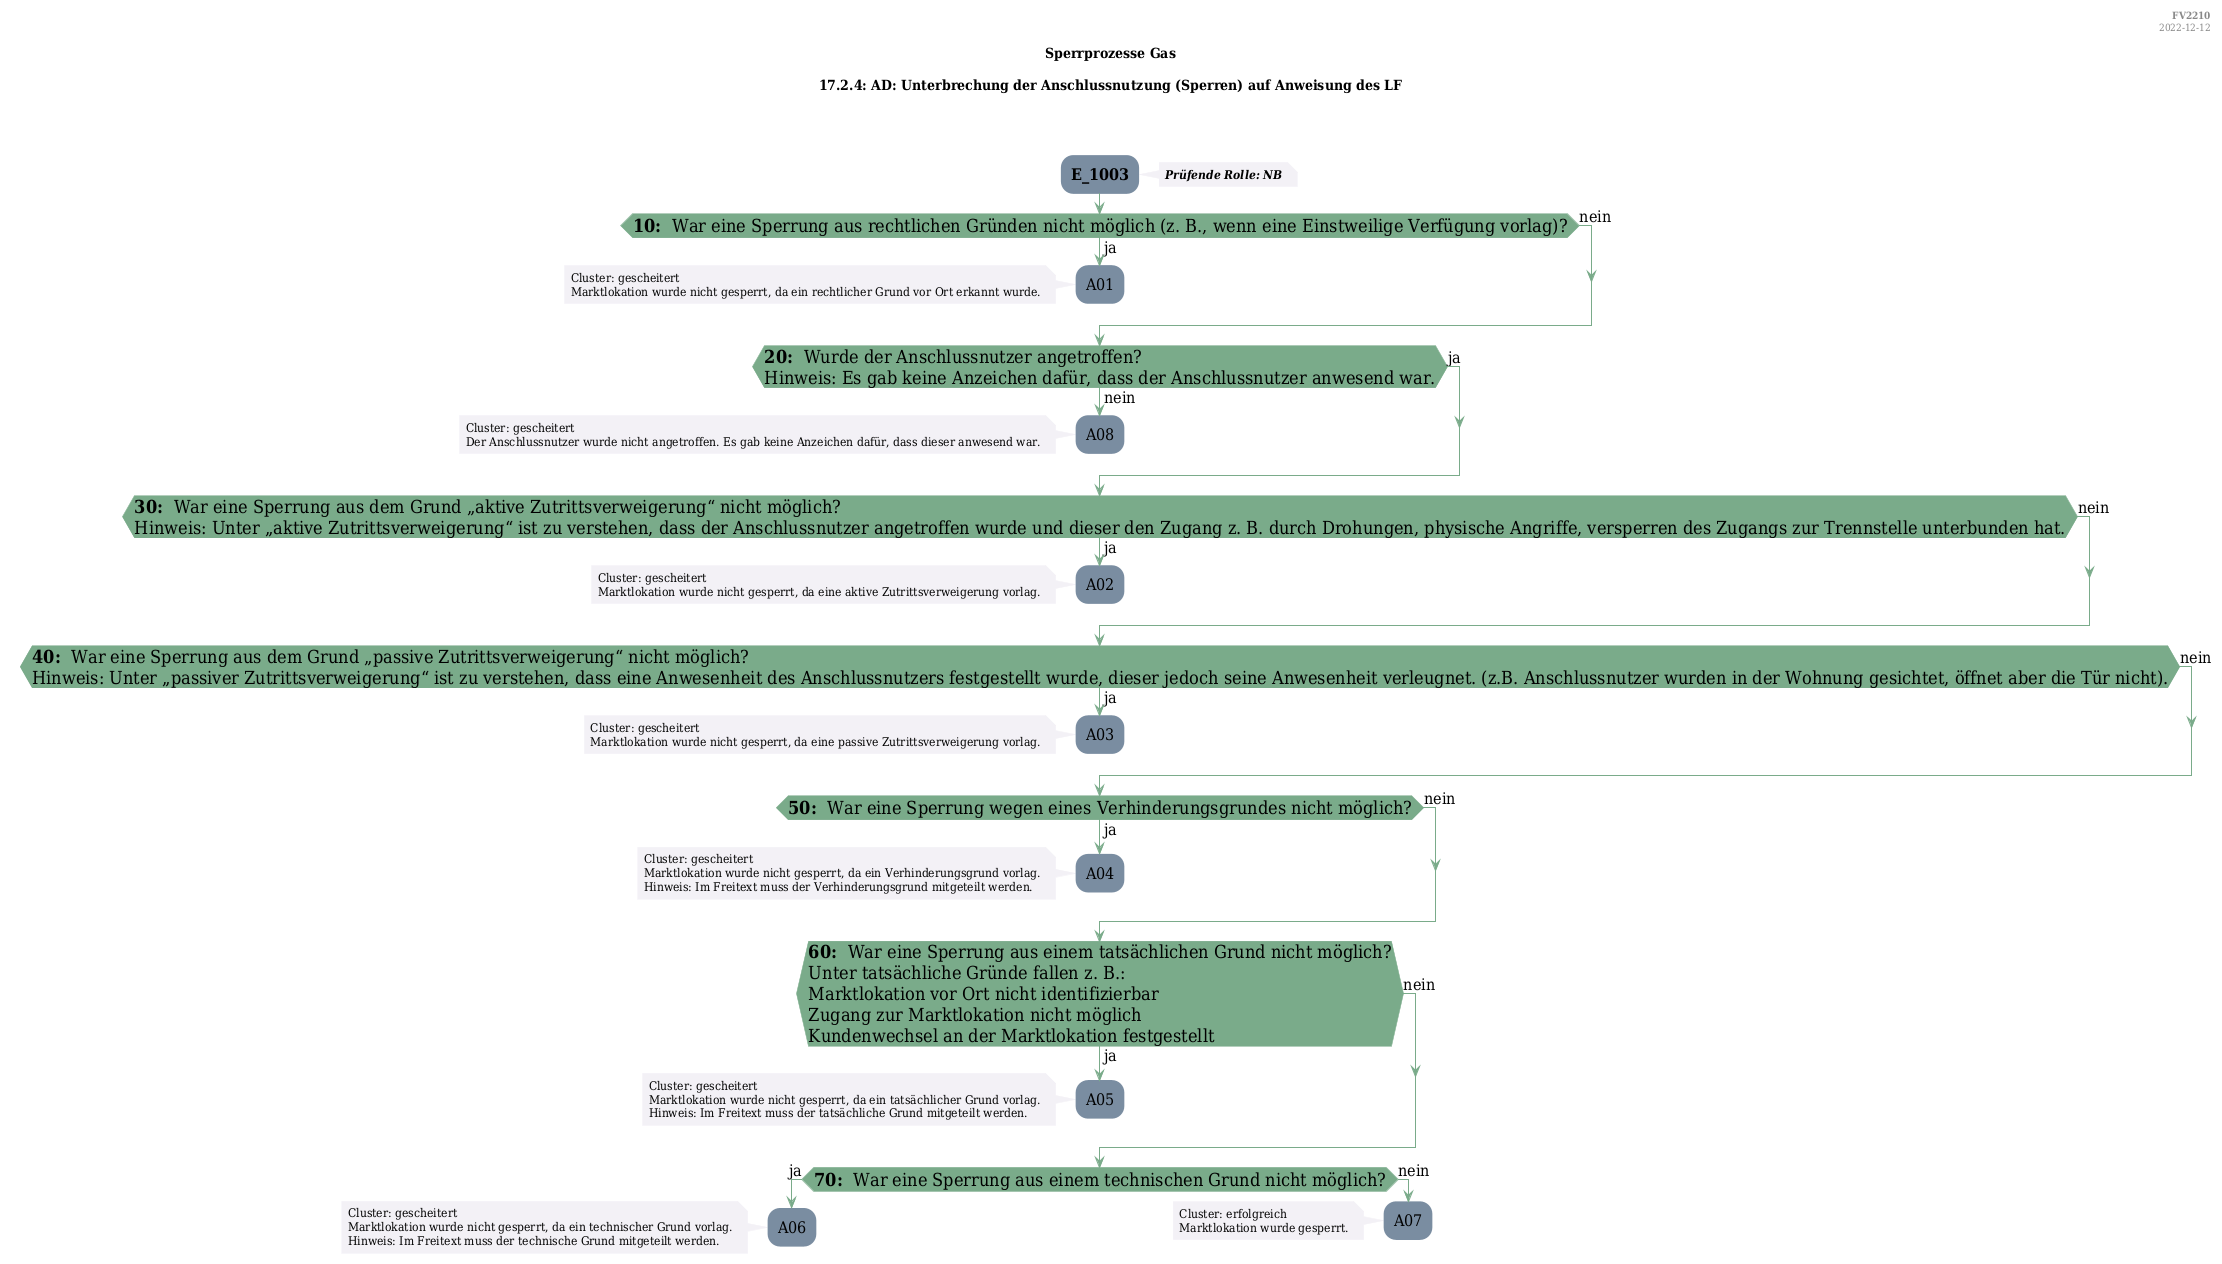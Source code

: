 @startuml
skinparam Shadowing false
skinparam NoteBorderColor #f3f1f6
skinparam NoteBackgroundColor #f3f1f6
skinparam NoteFontSize 12
skinparam ActivityBorderColor none
skinparam ActivityBackgroundColor #7a8da1
skinparam ActivityFontSize 16
skinparam ArrowColor #7aab8a
skinparam ArrowFontSize 16
skinparam ActivityDiamondBackgroundColor #7aab8a
skinparam ActivityDiamondBorderColor #7aab8a
skinparam ActivityDiamondFontSize 18
skinparam defaultFontName DejaVu Serif Condensed
skinparam ActivityEndColor #669580

header
<b>FV2210
2022-12-12
endheader

title
Sperrprozesse Gas

17.2.4: AD: Unterbrechung der Anschlussnutzung (Sperren) auf Anweisung des LF



end title
:<b>E_1003</b>;
note right
<b><i>Prüfende Rolle: NB
end note

if (<b>10: </b> War eine Sperrung aus rechtlichen Gründen nicht möglich (z. B., wenn eine Einstweilige Verfügung vorlag&#41;?) then (ja)
    :A01;
    note left
        Cluster: gescheitert
        Marktlokation wurde nicht gesperrt, da ein rechtlicher Grund vor Ort erkannt wurde.
    endnote
    kill;
else (nein)
endif
if (<b>20: </b> Wurde der Anschlussnutzer angetroffen?
Hinweis: Es gab keine Anzeichen dafür, dass der Anschlussnutzer anwesend war.) then (ja)
else (nein)
    :A08;
    note left
        Cluster: gescheitert
        Der Anschlussnutzer wurde nicht angetroffen. Es gab keine Anzeichen dafür, dass dieser anwesend war.
    endnote
    kill;
endif
if (<b>30: </b> War eine Sperrung aus dem Grund „aktive Zutrittsverweigerung“ nicht möglich?
Hinweis: Unter „aktive Zutrittsverweigerung“ ist zu verstehen, dass der Anschlussnutzer angetroffen wurde und dieser den Zugang z. B. durch Drohungen, physische Angriffe, versperren des Zugangs zur Trennstelle unterbunden hat.) then (ja)
    :A02;
    note left
        Cluster: gescheitert
        Marktlokation wurde nicht gesperrt, da eine aktive Zutrittsverweigerung vorlag.
    endnote
    kill;
else (nein)
endif
if (<b>40: </b> War eine Sperrung aus dem Grund „passive Zutrittsverweigerung“ nicht möglich?
Hinweis: Unter „passiver Zutrittsverweigerung“ ist zu verstehen, dass eine Anwesenheit des Anschlussnutzers festgestellt wurde, dieser jedoch seine Anwesenheit verleugnet. (z.B. Anschlussnutzer wurden in der Wohnung gesichtet, öffnet aber die Tür nicht&#41;.) then (ja)
    :A03;
    note left
        Cluster: gescheitert
        Marktlokation wurde nicht gesperrt, da eine passive Zutrittsverweigerung vorlag.
    endnote
    kill;
else (nein)
endif
if (<b>50: </b> War eine Sperrung wegen eines Verhinderungsgrundes nicht möglich?) then (ja)
    :A04;
    note left
        Cluster: gescheitert
        Marktlokation wurde nicht gesperrt, da ein Verhinderungsgrund vorlag.
        Hinweis: Im Freitext muss der Verhinderungsgrund mitgeteilt werden.
    endnote
    kill;
else (nein)
endif
if (<b>60: </b> War eine Sperrung aus einem tatsächlichen Grund nicht möglich?
Unter tatsächliche Gründe fallen z. B.:
Marktlokation vor Ort nicht identifizierbar
Zugang zur Marktlokation nicht möglich
Kundenwechsel an der Marktlokation festgestellt) then (ja)
    :A05;
    note left
        Cluster: gescheitert
        Marktlokation wurde nicht gesperrt, da ein tatsächlicher Grund vorlag.
        Hinweis: Im Freitext muss der tatsächliche Grund mitgeteilt werden.
    endnote
    kill;
else (nein)
endif
if (<b>70: </b> War eine Sperrung aus einem technischen Grund nicht möglich?) then (ja)
    :A06;
    note left
        Cluster: gescheitert
        Marktlokation wurde nicht gesperrt, da ein technischer Grund vorlag.
        Hinweis: Im Freitext muss der technische Grund mitgeteilt werden.
    endnote
    kill;
else (nein)
    :A07;
    note left
        Cluster: erfolgreich
        Marktlokation wurde gesperrt.
    endnote
    kill;
endif

@enduml
